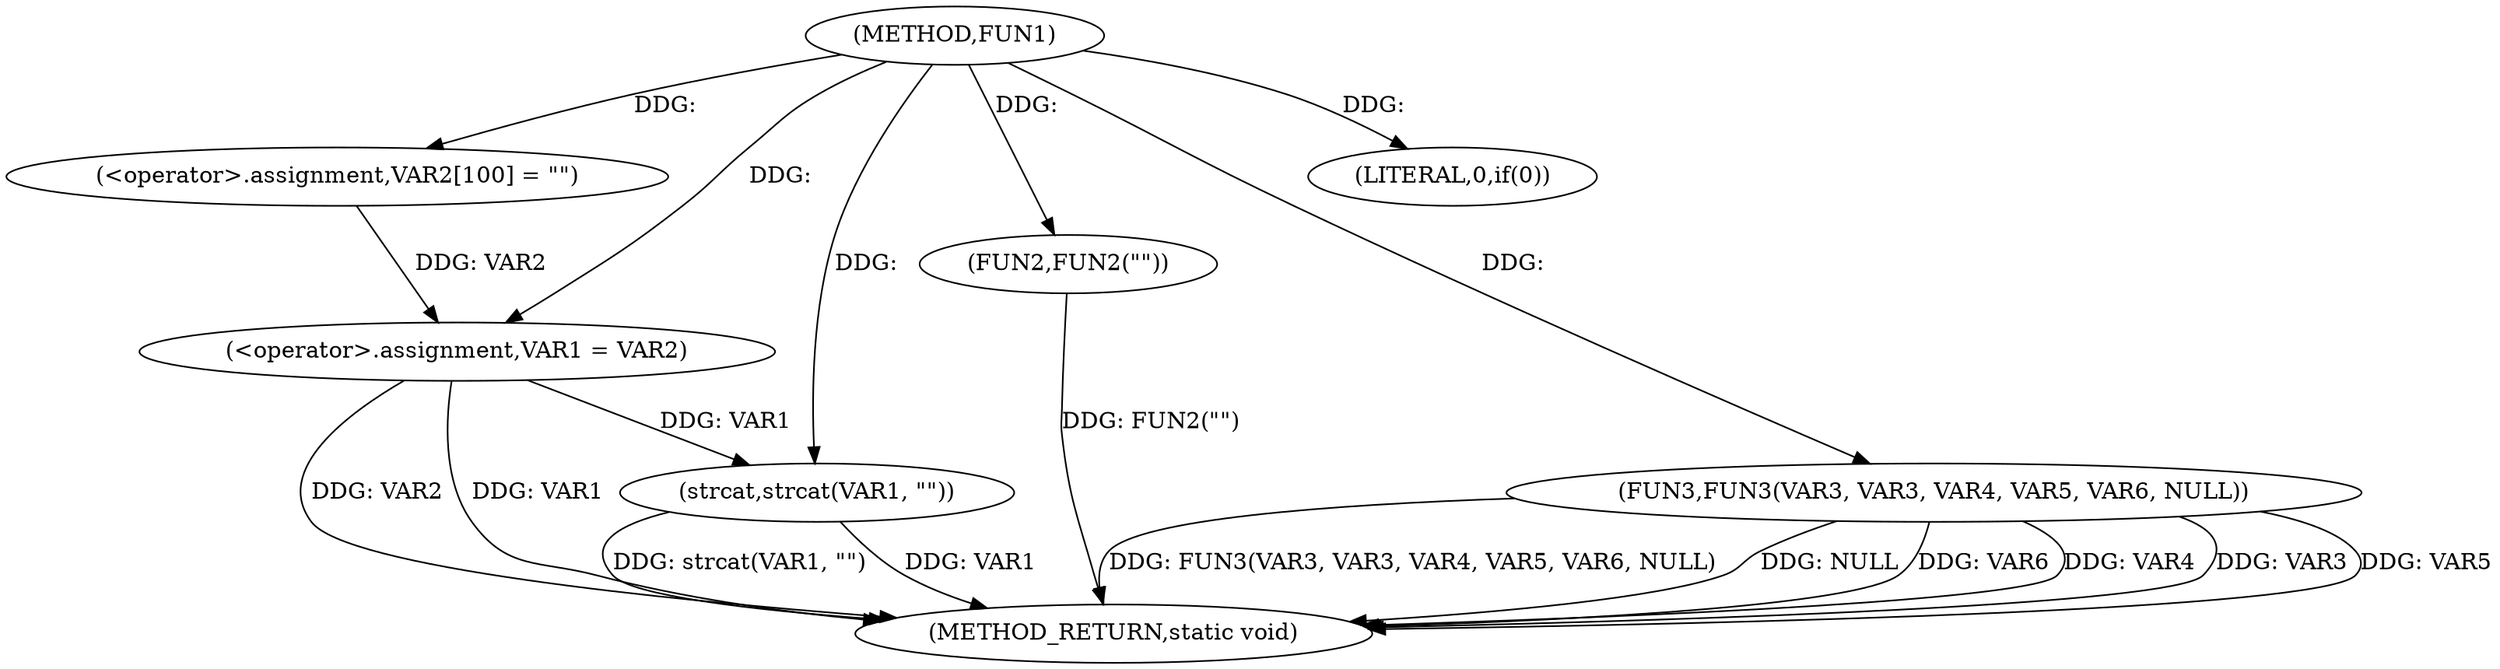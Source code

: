 digraph FUN1 {  
"1000100" [label = "(METHOD,FUN1)" ]
"1000127" [label = "(METHOD_RETURN,static void)" ]
"1000104" [label = "(<operator>.assignment,VAR2[100] = \"\")" ]
"1000107" [label = "(<operator>.assignment,VAR1 = VAR2)" ]
"1000111" [label = "(LITERAL,0,if(0))" ]
"1000113" [label = "(FUN2,FUN2(\"\"))" ]
"1000117" [label = "(strcat,strcat(VAR1, \"\"))" ]
"1000120" [label = "(FUN3,FUN3(VAR3, VAR3, VAR4, VAR5, VAR6, NULL))" ]
  "1000117" -> "1000127"  [ label = "DDG: strcat(VAR1, \"\")"] 
  "1000120" -> "1000127"  [ label = "DDG: NULL"] 
  "1000120" -> "1000127"  [ label = "DDG: VAR6"] 
  "1000107" -> "1000127"  [ label = "DDG: VAR1"] 
  "1000120" -> "1000127"  [ label = "DDG: VAR4"] 
  "1000120" -> "1000127"  [ label = "DDG: VAR3"] 
  "1000117" -> "1000127"  [ label = "DDG: VAR1"] 
  "1000107" -> "1000127"  [ label = "DDG: VAR2"] 
  "1000120" -> "1000127"  [ label = "DDG: VAR5"] 
  "1000113" -> "1000127"  [ label = "DDG: FUN2(\"\")"] 
  "1000120" -> "1000127"  [ label = "DDG: FUN3(VAR3, VAR3, VAR4, VAR5, VAR6, NULL)"] 
  "1000100" -> "1000104"  [ label = "DDG: "] 
  "1000104" -> "1000107"  [ label = "DDG: VAR2"] 
  "1000100" -> "1000107"  [ label = "DDG: "] 
  "1000100" -> "1000111"  [ label = "DDG: "] 
  "1000100" -> "1000113"  [ label = "DDG: "] 
  "1000107" -> "1000117"  [ label = "DDG: VAR1"] 
  "1000100" -> "1000117"  [ label = "DDG: "] 
  "1000100" -> "1000120"  [ label = "DDG: "] 
}
